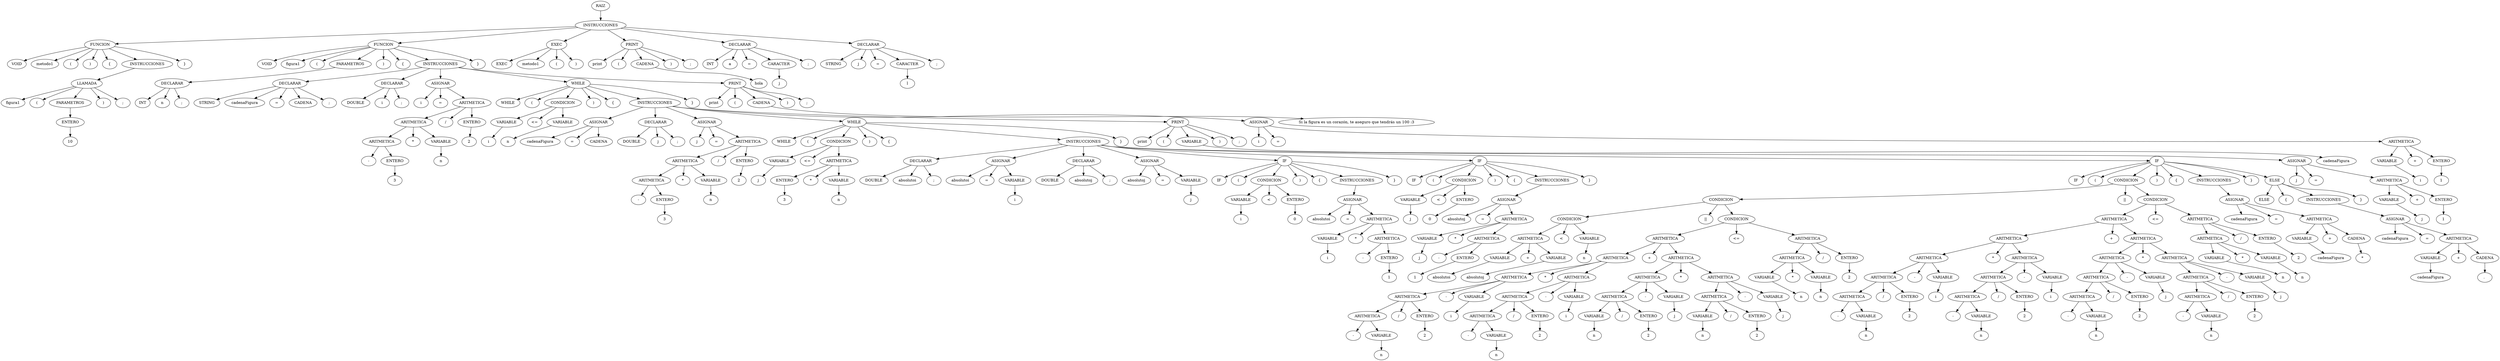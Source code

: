digraph {
n0[label="RAIZ"];
n1[label="INSTRUCCIONES"];
n0->n1;
n2[label="FUNCION"];
n1->n2;
n3[label="VOID"];
n2->n3;
n4[label="metodo1"];
n2->n4;
n5[label="("];
n2->n5;
n6[label=")"];
n2->n6;
n7[label="{"];
n2->n7;
n8[label="INSTRUCCIONES"];
n2->n8;
n9[label="LLAMADA"];
n8->n9;
n10[label="figura1"];
n9->n10;
n11[label="("];
n9->n11;
n12[label="PARAMETROS"];
n9->n12;
n13[label="ENTERO"];
n12->n13;
n14[label="10"];
n13->n14;
n15[label=")"];
n9->n15;
n16[label=";"];
n9->n16;
n17[label="}"];
n2->n17;
n18[label="FUNCION"];
n1->n18;
n19[label="VOID"];
n18->n19;
n20[label="figura1"];
n18->n20;
n21[label="("];
n18->n21;
n22[label="PARAMETROS"];
n18->n22;
n23[label="DECLARAR"];
n22->n23;
n24[label="INT"];
n23->n24;
n25[label="n"];
n23->n25;
n26[label=";"];
n23->n26;
n27[label=")"];
n18->n27;
n28[label="{"];
n18->n28;
n29[label="INSTRUCCIONES"];
n18->n29;
n30[label="DECLARAR"];
n29->n30;
n31[label="STRING"];
n30->n31;
n32[label="cadenaFigura"];
n30->n32;
n33[label="="];
n30->n33;
n34[label="CADENA"];
n30->n34;
n35[label=";"];
n30->n35;
n36[label="DECLARAR"];
n29->n36;
n37[label="DOUBLE"];
n36->n37;
n38[label="i"];
n36->n38;
n39[label=";"];
n36->n39;
n40[label="ASIGNAR"];
n29->n40;
n41[label="i"];
n40->n41;
n42[label="="];
n40->n42;
n43[label="ARITMETICA"];
n40->n43;
n44[label="ARITMETICA"];
n43->n44;
n45[label="ARITMETICA"];
n44->n45;
n46[label="-"];
n45->n46;
n47[label="ENTERO"];
n45->n47;
n48[label="3"];
n47->n48;
n49[label="*"];
n44->n49;
n50[label="VARIABLE"];
n44->n50;
n51[label="n"];
n50->n51;
n52[label="/"];
n43->n52;
n53[label="ENTERO"];
n43->n53;
n54[label="2"];
n53->n54;
n55[label="WHILE"];
n29->n55;
n56[label="WHILE"];
n55->n56;
n57[label="("];
n55->n57;
n58[label="CONDICION"];
n55->n58;
n59[label="VARIABLE"];
n58->n59;
n60[label="i"];
n59->n60;
n61[label="<="];
n58->n61;
n62[label="VARIABLE"];
n58->n62;
n63[label="n"];
n62->n63;
n64[label=")"];
n55->n64;
n65[label="{"];
n55->n65;
n66[label="INSTRUCCIONES"];
n55->n66;
n67[label="ASIGNAR"];
n66->n67;
n68[label="cadenaFigura"];
n67->n68;
n69[label="="];
n67->n69;
n70[label="CADENA"];
n67->n70;
n71[label="DECLARAR"];
n66->n71;
n72[label="DOUBLE"];
n71->n72;
n73[label="j"];
n71->n73;
n74[label=";"];
n71->n74;
n75[label="ASIGNAR"];
n66->n75;
n76[label="j"];
n75->n76;
n77[label="="];
n75->n77;
n78[label="ARITMETICA"];
n75->n78;
n79[label="ARITMETICA"];
n78->n79;
n80[label="ARITMETICA"];
n79->n80;
n81[label="-"];
n80->n81;
n82[label="ENTERO"];
n80->n82;
n83[label="3"];
n82->n83;
n84[label="*"];
n79->n84;
n85[label="VARIABLE"];
n79->n85;
n86[label="n"];
n85->n86;
n87[label="/"];
n78->n87;
n88[label="ENTERO"];
n78->n88;
n89[label="2"];
n88->n89;
n90[label="WHILE"];
n66->n90;
n91[label="WHILE"];
n90->n91;
n92[label="("];
n90->n92;
n93[label="CONDICION"];
n90->n93;
n94[label="VARIABLE"];
n93->n94;
n95[label="j"];
n94->n95;
n96[label="<="];
n93->n96;
n97[label="ARITMETICA"];
n93->n97;
n98[label="ENTERO"];
n97->n98;
n99[label="3"];
n98->n99;
n100[label="*"];
n97->n100;
n101[label="VARIABLE"];
n97->n101;
n102[label="n"];
n101->n102;
n103[label=")"];
n90->n103;
n104[label="{"];
n90->n104;
n105[label="INSTRUCCIONES"];
n90->n105;
n106[label="DECLARAR"];
n105->n106;
n107[label="DOUBLE"];
n106->n107;
n108[label="absolutoi"];
n106->n108;
n109[label=";"];
n106->n109;
n110[label="ASIGNAR"];
n105->n110;
n111[label="absolutoi"];
n110->n111;
n112[label="="];
n110->n112;
n113[label="VARIABLE"];
n110->n113;
n114[label="i"];
n113->n114;
n115[label="DECLARAR"];
n105->n115;
n116[label="DOUBLE"];
n115->n116;
n117[label="absolutoj"];
n115->n117;
n118[label=";"];
n115->n118;
n119[label="ASIGNAR"];
n105->n119;
n120[label="absolutoj"];
n119->n120;
n121[label="="];
n119->n121;
n122[label="VARIABLE"];
n119->n122;
n123[label="j"];
n122->n123;
n124[label="IF"];
n105->n124;
n125[label="IF"];
n124->n125;
n126[label="("];
n124->n126;
n127[label="CONDICION"];
n124->n127;
n128[label="VARIABLE"];
n127->n128;
n129[label="i"];
n128->n129;
n130[label="<"];
n127->n130;
n131[label="ENTERO"];
n127->n131;
n132[label="0"];
n131->n132;
n133[label=")"];
n124->n133;
n134[label="{"];
n124->n134;
n135[label="INSTRUCCIONES"];
n124->n135;
n136[label="ASIGNAR"];
n135->n136;
n137[label="absolutoi"];
n136->n137;
n138[label="="];
n136->n138;
n139[label="ARITMETICA"];
n136->n139;
n140[label="VARIABLE"];
n139->n140;
n141[label="i"];
n140->n141;
n142[label="*"];
n139->n142;
n143[label="ARITMETICA"];
n139->n143;
n144[label="-"];
n143->n144;
n145[label="ENTERO"];
n143->n145;
n146[label="1"];
n145->n146;
n147[label="}"];
n124->n147;
n148[label="IF"];
n105->n148;
n149[label="IF"];
n148->n149;
n150[label="("];
n148->n150;
n151[label="CONDICION"];
n148->n151;
n152[label="VARIABLE"];
n151->n152;
n153[label="j"];
n152->n153;
n154[label="<"];
n151->n154;
n155[label="ENTERO"];
n151->n155;
n156[label="0"];
n155->n156;
n157[label=")"];
n148->n157;
n158[label="{"];
n148->n158;
n159[label="INSTRUCCIONES"];
n148->n159;
n160[label="ASIGNAR"];
n159->n160;
n161[label="absolutoj"];
n160->n161;
n162[label="="];
n160->n162;
n163[label="ARITMETICA"];
n160->n163;
n164[label="VARIABLE"];
n163->n164;
n165[label="j"];
n164->n165;
n166[label="*"];
n163->n166;
n167[label="ARITMETICA"];
n163->n167;
n168[label="-"];
n167->n168;
n169[label="ENTERO"];
n167->n169;
n170[label="1"];
n169->n170;
n171[label="}"];
n148->n171;
n172[label="IF"];
n105->n172;
n173[label="IF"];
n172->n173;
n174[label="("];
n172->n174;
n175[label="CONDICION"];
n172->n175;
n176[label="CONDICION"];
n175->n176;
n177[label="CONDICION"];
n176->n177;
n178[label="ARITMETICA"];
n177->n178;
n179[label="VARIABLE"];
n178->n179;
n180[label="absolutoi"];
n179->n180;
n181[label="+"];
n178->n181;
n182[label="VARIABLE"];
n178->n182;
n183[label="absolutoj"];
n182->n183;
n184[label="<"];
n177->n184;
n185[label="VARIABLE"];
n177->n185;
n186[label="n"];
n185->n186;
n187[label="||"];
n176->n187;
n188[label="CONDICION"];
n176->n188;
n189[label="ARITMETICA"];
n188->n189;
n190[label="ARITMETICA"];
n189->n190;
n191[label="ARITMETICA"];
n190->n191;
n192[label="ARITMETICA"];
n191->n192;
n193[label="ARITMETICA"];
n192->n193;
n194[label="-"];
n193->n194;
n195[label="VARIABLE"];
n193->n195;
n196[label="n"];
n195->n196;
n197[label="/"];
n192->n197;
n198[label="ENTERO"];
n192->n198;
n199[label="2"];
n198->n199;
n200[label="-"];
n191->n200;
n201[label="VARIABLE"];
n191->n201;
n202[label="i"];
n201->n202;
n203[label="*"];
n190->n203;
n204[label="ARITMETICA"];
n190->n204;
n205[label="ARITMETICA"];
n204->n205;
n206[label="ARITMETICA"];
n205->n206;
n207[label="-"];
n206->n207;
n208[label="VARIABLE"];
n206->n208;
n209[label="n"];
n208->n209;
n210[label="/"];
n205->n210;
n211[label="ENTERO"];
n205->n211;
n212[label="2"];
n211->n212;
n213[label="-"];
n204->n213;
n214[label="VARIABLE"];
n204->n214;
n215[label="i"];
n214->n215;
n216[label="+"];
n189->n216;
n217[label="ARITMETICA"];
n189->n217;
n218[label="ARITMETICA"];
n217->n218;
n219[label="ARITMETICA"];
n218->n219;
n220[label="VARIABLE"];
n219->n220;
n221[label="n"];
n220->n221;
n222[label="/"];
n219->n222;
n223[label="ENTERO"];
n219->n223;
n224[label="2"];
n223->n224;
n225[label="-"];
n218->n225;
n226[label="VARIABLE"];
n218->n226;
n227[label="j"];
n226->n227;
n228[label="*"];
n217->n228;
n229[label="ARITMETICA"];
n217->n229;
n230[label="ARITMETICA"];
n229->n230;
n231[label="VARIABLE"];
n230->n231;
n232[label="n"];
n231->n232;
n233[label="/"];
n230->n233;
n234[label="ENTERO"];
n230->n234;
n235[label="2"];
n234->n235;
n236[label="-"];
n229->n236;
n237[label="VARIABLE"];
n229->n237;
n238[label="j"];
n237->n238;
n239[label="<="];
n188->n239;
n240[label="ARITMETICA"];
n188->n240;
n241[label="ARITMETICA"];
n240->n241;
n242[label="VARIABLE"];
n241->n242;
n243[label="n"];
n242->n243;
n244[label="*"];
n241->n244;
n245[label="VARIABLE"];
n241->n245;
n246[label="n"];
n245->n246;
n247[label="/"];
n240->n247;
n248[label="ENTERO"];
n240->n248;
n249[label="2"];
n248->n249;
n250[label="||"];
n175->n250;
n251[label="CONDICION"];
n175->n251;
n252[label="ARITMETICA"];
n251->n252;
n253[label="ARITMETICA"];
n252->n253;
n254[label="ARITMETICA"];
n253->n254;
n255[label="ARITMETICA"];
n254->n255;
n256[label="ARITMETICA"];
n255->n256;
n257[label="-"];
n256->n257;
n258[label="VARIABLE"];
n256->n258;
n259[label="n"];
n258->n259;
n260[label="/"];
n255->n260;
n261[label="ENTERO"];
n255->n261;
n262[label="2"];
n261->n262;
n263[label="-"];
n254->n263;
n264[label="VARIABLE"];
n254->n264;
n265[label="i"];
n264->n265;
n266[label="*"];
n253->n266;
n267[label="ARITMETICA"];
n253->n267;
n268[label="ARITMETICA"];
n267->n268;
n269[label="ARITMETICA"];
n268->n269;
n270[label="-"];
n269->n270;
n271[label="VARIABLE"];
n269->n271;
n272[label="n"];
n271->n272;
n273[label="/"];
n268->n273;
n274[label="ENTERO"];
n268->n274;
n275[label="2"];
n274->n275;
n276[label="-"];
n267->n276;
n277[label="VARIABLE"];
n267->n277;
n278[label="i"];
n277->n278;
n279[label="+"];
n252->n279;
n280[label="ARITMETICA"];
n252->n280;
n281[label="ARITMETICA"];
n280->n281;
n282[label="ARITMETICA"];
n281->n282;
n283[label="ARITMETICA"];
n282->n283;
n284[label="-"];
n283->n284;
n285[label="VARIABLE"];
n283->n285;
n286[label="n"];
n285->n286;
n287[label="/"];
n282->n287;
n288[label="ENTERO"];
n282->n288;
n289[label="2"];
n288->n289;
n290[label="-"];
n281->n290;
n291[label="VARIABLE"];
n281->n291;
n292[label="j"];
n291->n292;
n293[label="*"];
n280->n293;
n294[label="ARITMETICA"];
n280->n294;
n295[label="ARITMETICA"];
n294->n295;
n296[label="ARITMETICA"];
n295->n296;
n297[label="-"];
n296->n297;
n298[label="VARIABLE"];
n296->n298;
n299[label="n"];
n298->n299;
n300[label="/"];
n295->n300;
n301[label="ENTERO"];
n295->n301;
n302[label="2"];
n301->n302;
n303[label="-"];
n294->n303;
n304[label="VARIABLE"];
n294->n304;
n305[label="j"];
n304->n305;
n306[label="<="];
n251->n306;
n307[label="ARITMETICA"];
n251->n307;
n308[label="ARITMETICA"];
n307->n308;
n309[label="VARIABLE"];
n308->n309;
n310[label="n"];
n309->n310;
n311[label="*"];
n308->n311;
n312[label="VARIABLE"];
n308->n312;
n313[label="n"];
n312->n313;
n314[label="/"];
n307->n314;
n315[label="ENTERO"];
n307->n315;
n316[label="2"];
n315->n316;
n317[label=")"];
n172->n317;
n318[label="{"];
n172->n318;
n319[label="INSTRUCCIONES"];
n172->n319;
n320[label="ASIGNAR"];
n319->n320;
n321[label="cadenaFigura"];
n320->n321;
n322[label="="];
n320->n322;
n323[label="ARITMETICA"];
n320->n323;
n324[label="VARIABLE"];
n323->n324;
n325[label="cadenaFigura"];
n324->n325;
n326[label="+"];
n323->n326;
n327[label="CADENA"];
n323->n327;
n328[label="* "];
n327->n328;
n329[label="}"];
n172->n329;
n330[label="ELSE"];
n172->n330;
n331[label="ELSE"];
n330->n331;
n332[label="{"];
n330->n332;
n333[label="INSTRUCCIONES"];
n330->n333;
n334[label="ASIGNAR"];
n333->n334;
n335[label="cadenaFigura"];
n334->n335;
n336[label="="];
n334->n336;
n337[label="ARITMETICA"];
n334->n337;
n338[label="VARIABLE"];
n337->n338;
n339[label="cadenaFigura"];
n338->n339;
n340[label="+"];
n337->n340;
n341[label="CADENA"];
n337->n341;
n342[label=". "];
n341->n342;
n343[label="}"];
n330->n343;
n344[label="ASIGNAR"];
n105->n344;
n345[label="j"];
n344->n345;
n346[label="="];
n344->n346;
n347[label="ARITMETICA"];
n344->n347;
n348[label="VARIABLE"];
n347->n348;
n349[label="j"];
n348->n349;
n350[label="+"];
n347->n350;
n351[label="ENTERO"];
n347->n351;
n352[label="1"];
n351->n352;
n353[label="}"];
n90->n353;
n354[label="PRINT"];
n66->n354;
n355[label="print"];
n354->n355;
n356[label="("];
n354->n356;
n357[label="VARIABLE"];
n354->n357;
n358[label="cadenaFigura"];
n357->n358;
n359[label=")"];
n354->n359;
n360[label=";"];
n354->n360;
n361[label="ASIGNAR"];
n66->n361;
n362[label="i"];
n361->n362;
n363[label="="];
n361->n363;
n364[label="ARITMETICA"];
n361->n364;
n365[label="VARIABLE"];
n364->n365;
n366[label="i"];
n365->n366;
n367[label="+"];
n364->n367;
n368[label="ENTERO"];
n364->n368;
n369[label="1"];
n368->n369;
n370[label="}"];
n55->n370;
n371[label="PRINT"];
n29->n371;
n372[label="print"];
n371->n372;
n373[label="("];
n371->n373;
n374[label="CADENA"];
n371->n374;
n375[label="Si la figura es un corazón, te aseguro que tendrás un 100 :3"];
n374->n375;
n376[label=")"];
n371->n376;
n377[label=";"];
n371->n377;
n378[label="}"];
n18->n378;
n379[label="EXEC"];
n1->n379;
n380[label="EXEC"];
n379->n380;
n381[label="metodo1"];
n379->n381;
n382[label="("];
n379->n382;
n383[label=")"];
n379->n383;
n384[label="PRINT"];
n1->n384;
n385[label="print"];
n384->n385;
n386[label="("];
n384->n386;
n387[label="CADENA"];
n384->n387;
n388[label="hola"];
n387->n388;
n389[label=")"];
n384->n389;
n390[label=";"];
n384->n390;
n391[label="DECLARAR"];
n1->n391;
n392[label="INT"];
n391->n392;
n393[label="a"];
n391->n393;
n394[label="="];
n391->n394;
n395[label="CARACTER"];
n391->n395;
n396[label="j"];
n395->n396;
n397[label=";"];
n391->n397;
n398[label="DECLARAR"];
n1->n398;
n399[label="STRING"];
n398->n399;
n400[label="j"];
n398->n400;
n401[label="="];
n398->n401;
n402[label="CARACTER"];
n398->n402;
n403[label="l"];
n402->n403;
n404[label=";"];
n398->n404;
}